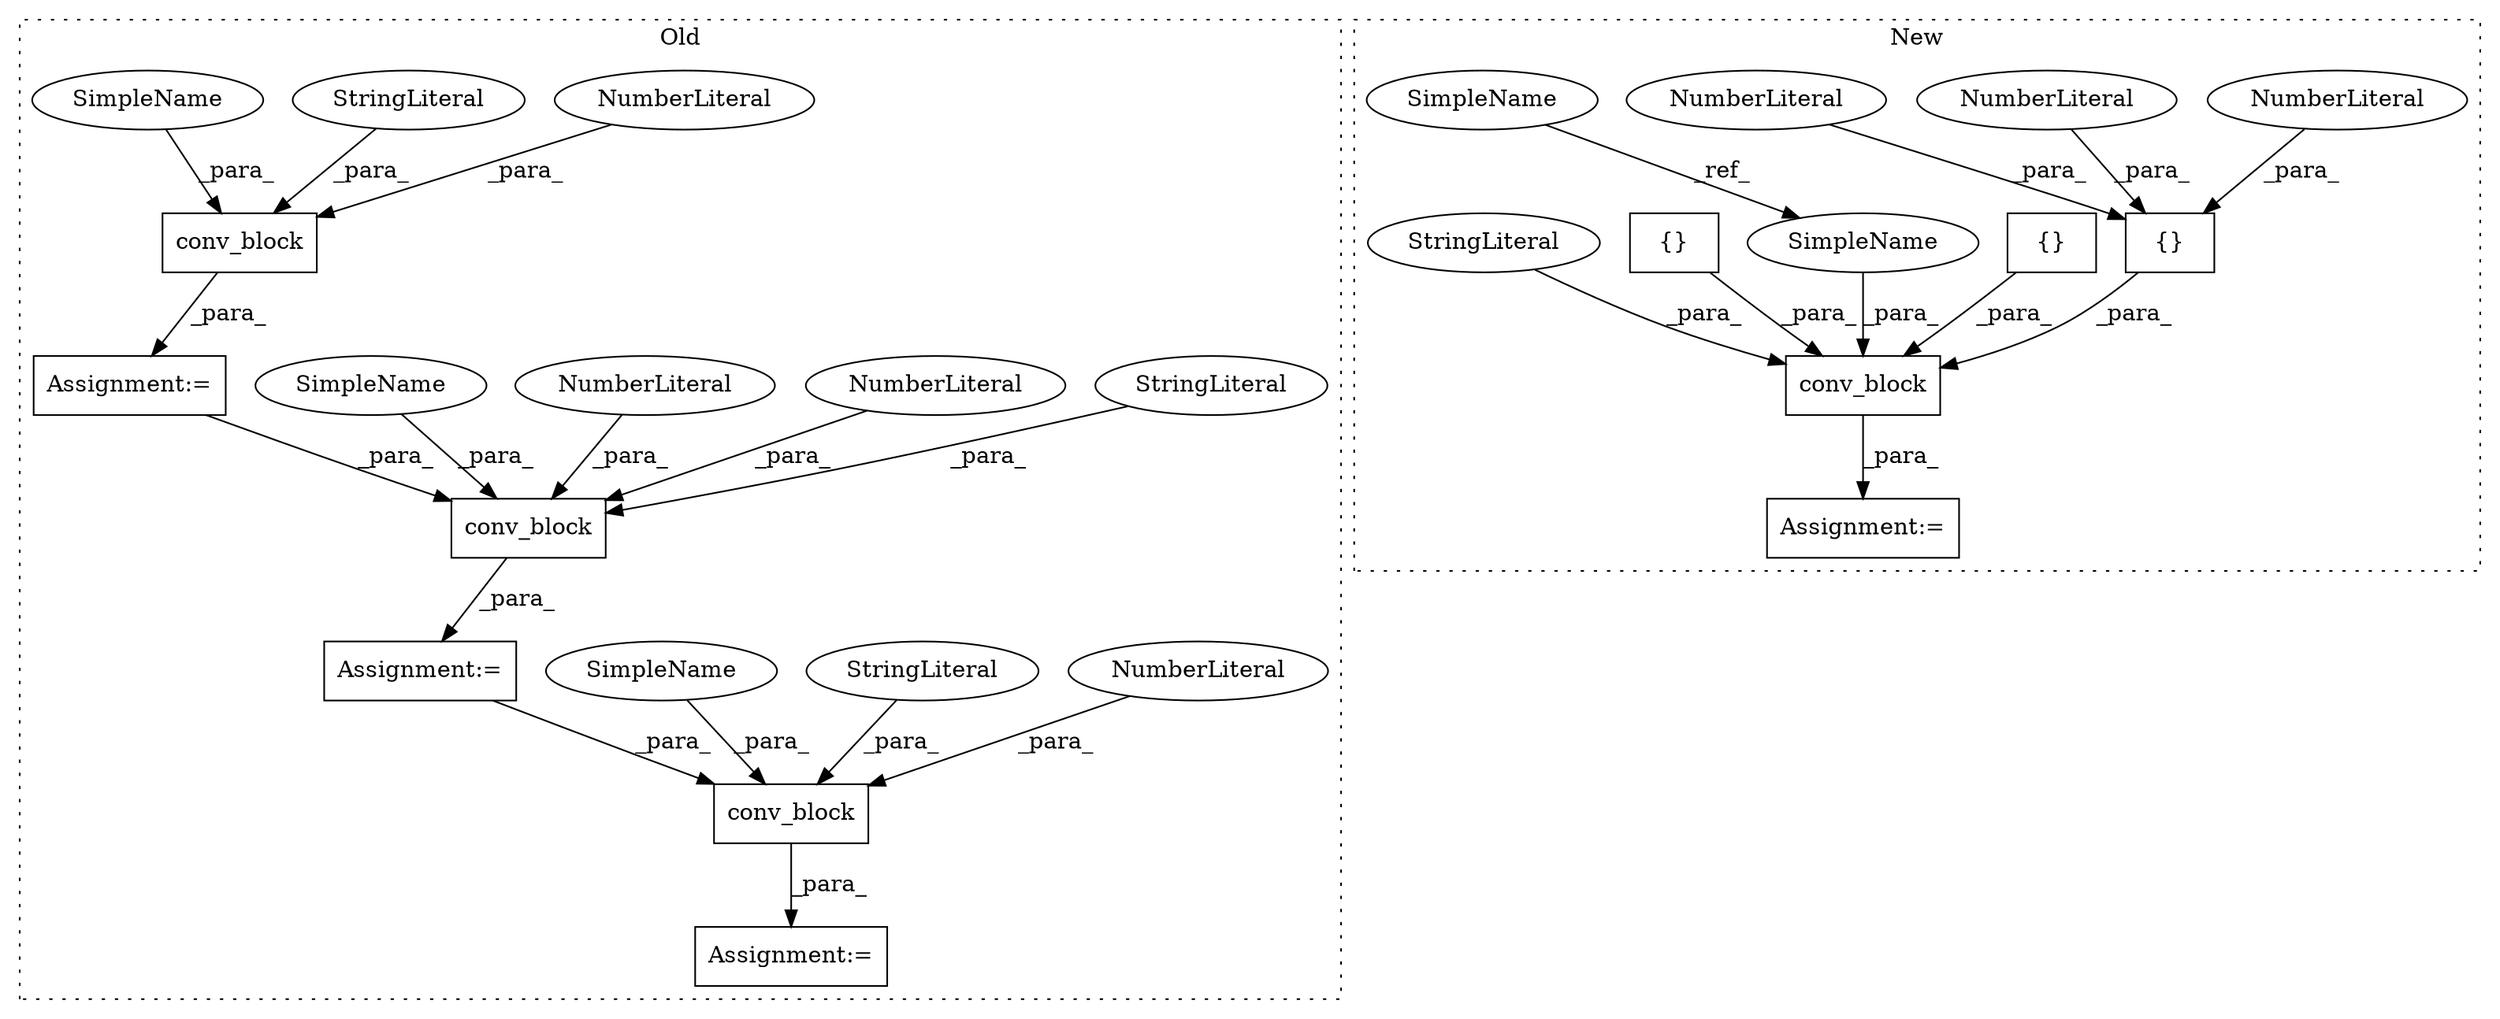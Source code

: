 digraph G {
subgraph cluster0 {
1 [label="conv_block" a="32" s="1178,1241" l="11,1" shape="box"];
3 [label="StringLiteral" a="45" s="1221" l="7" shape="ellipse"];
4 [label="Assignment:=" a="7" s="1177" l="1" shape="box"];
5 [label="NumberLiteral" a="34" s="1201" l="1" shape="ellipse"];
9 [label="NumberLiteral" a="34" s="1197" l="3" shape="ellipse"];
10 [label="conv_block" a="32" s="1252,1321" l="11,1" shape="box"];
11 [label="NumberLiteral" a="34" s="1281" l="1" shape="ellipse"];
14 [label="conv_block" a="32" s="1112,1167" l="11,1" shape="box"];
15 [label="NumberLiteral" a="34" s="1131" l="3" shape="ellipse"];
18 [label="StringLiteral" a="45" s="1142" l="12" shape="ellipse"];
20 [label="StringLiteral" a="45" s="1301" l="7" shape="ellipse"];
21 [label="Assignment:=" a="7" s="1251" l="1" shape="box"];
22 [label="Assignment:=" a="7" s="1111" l="1" shape="box"];
25 [label="SimpleName" a="42" s="1309" l="12" shape="ellipse"];
26 [label="SimpleName" a="42" s="1229" l="12" shape="ellipse"];
27 [label="SimpleName" a="42" s="1155" l="12" shape="ellipse"];
label = "Old";
style="dotted";
}
subgraph cluster1 {
2 [label="{}" a="4" s="1280,1286" l="1,1" shape="box"];
6 [label="NumberLiteral" a="34" s="1281" l="1" shape="ellipse"];
7 [label="NumberLiteral" a="34" s="1285" l="1" shape="ellipse"];
8 [label="NumberLiteral" a="34" s="1283" l="1" shape="ellipse"];
12 [label="conv_block" a="32" s="1223,1355" l="11,1" shape="box"];
13 [label="{}" a="4" s="1318,1341" l="1,1" shape="box"];
16 [label="SimpleName" a="42" s="1025" l="12" shape="ellipse"];
17 [label="{}" a="4" s="1251,1269" l="1,1" shape="box"];
19 [label="StringLiteral" a="45" s="1295" l="10" shape="ellipse"];
23 [label="Assignment:=" a="7" s="1222" l="1" shape="box"];
24 [label="SimpleName" a="42" s="1343" l="12" shape="ellipse"];
label = "New";
style="dotted";
}
1 -> 4 [label="_para_"];
2 -> 12 [label="_para_"];
3 -> 1 [label="_para_"];
4 -> 10 [label="_para_"];
5 -> 1 [label="_para_"];
6 -> 2 [label="_para_"];
7 -> 2 [label="_para_"];
8 -> 2 [label="_para_"];
9 -> 1 [label="_para_"];
10 -> 21 [label="_para_"];
11 -> 10 [label="_para_"];
12 -> 23 [label="_para_"];
13 -> 12 [label="_para_"];
14 -> 22 [label="_para_"];
15 -> 14 [label="_para_"];
16 -> 24 [label="_ref_"];
17 -> 12 [label="_para_"];
18 -> 14 [label="_para_"];
19 -> 12 [label="_para_"];
20 -> 10 [label="_para_"];
22 -> 1 [label="_para_"];
24 -> 12 [label="_para_"];
25 -> 10 [label="_para_"];
26 -> 1 [label="_para_"];
27 -> 14 [label="_para_"];
}